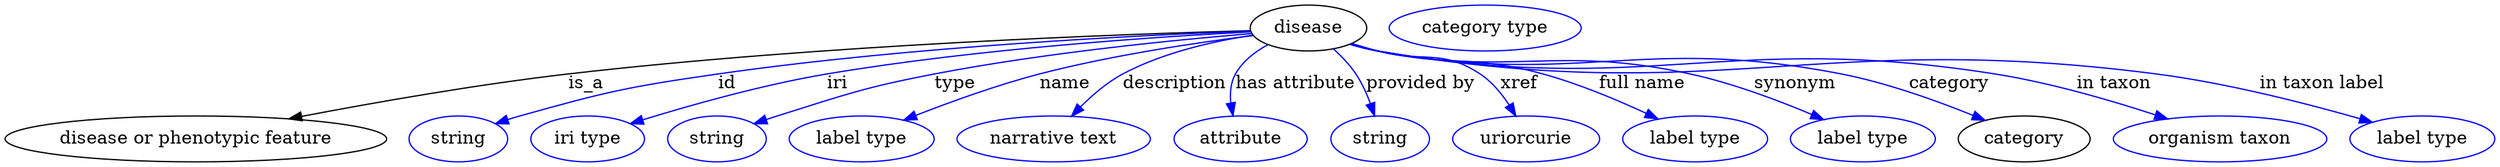 digraph {
	graph [bb="0,0,1942.4,123"];
	node [label="\N"];
	disease	[height=0.5,
		label=disease,
		pos="1015.8,105",
		width=1.2638];
	"disease or phenotypic feature"	[height=0.5,
		pos="148.84,18",
		width=4.1344];
	disease -> "disease or phenotypic feature"	[label=is_a,
		lp="453.84,61.5",
		pos="e,221.47,33.755 970.51,102.93 873.09,100.27 636.63,91.817 439.84,69 369.08,60.796 289.39,46.766 231.32,35.652"];
	id	[color=blue,
		height=0.5,
		label=string,
		pos="353.84,18",
		width=1.0652];
	disease -> id	[color=blue,
		label=id,
		lp="563.84,61.5",
		pos="e,382.83,29.954 970.66,102.56 888.12,99.479 707.53,90.688 556.84,69 487.12,58.967 469.62,55.131 401.84,36 398.73,35.124 395.54,34.151 \
392.34,33.129",
		style=solid];
	iri	[color=blue,
		height=0.5,
		label="iri type",
		pos="454.84,18",
		width=1.2277];
	disease -> iri	[color=blue,
		label=iri,
		lp="649.84,61.5",
		pos="e,488.2,29.942 970.94,101.98 900.44,98.309 759.65,89.013 641.84,69 591.65,60.476 535.39,44.535 497.81,32.939",
		style=solid];
	type	[color=blue,
		height=0.5,
		label=string,
		pos="555.84,18",
		width=1.0652];
	disease -> type	[color=blue,
		label=type,
		lp="740.84,61.5",
		pos="e,584.79,29.898 971.65,100.69 914.36,95.931 811.5,85.841 724.84,69 669.7,58.285 656.4,52.901 602.84,36 600.08,35.131 597.25,34.201 \
594.41,33.24",
		style=solid];
	name	[color=blue,
		height=0.5,
		label="label type",
		pos="668.84,18",
		width=1.5707];
	disease -> name	[color=blue,
		label=name,
		lp="826.84,61.5",
		pos="e,701.48,32.737 972.52,99.081 929.92,93.697 863.24,83.809 806.84,69 774.02,60.383 738.01,47.204 711,36.54",
		style=solid];
	description	[color=blue,
		height=0.5,
		label="narrative text",
		pos="818.84,18",
		width=2.0943];
	disease -> description	[color=blue,
		label=description,
		lp="911.34,61.5",
		pos="e,832.14,35.782 972.44,99.591 942.44,95.131 902.4,86.299 870.84,69 859,62.511 847.91,52.619 839.03,43.342",
		style=solid];
	"has attribute"	[color=blue,
		height=0.5,
		label=attribute,
		pos="963.84,18",
		width=1.4443];
	disease -> "has attribute"	[color=blue,
		label="has attribute",
		lp="1005.8,61.5",
		pos="e,957.37,36.221 984.15,91.975 974.25,86.54 964.45,79.033 958.84,69 954.99,62.118 954.48,53.863 955.43,46.061",
		style=solid];
	"provided by"	[color=blue,
		height=0.5,
		label=string,
		pos="1071.8,18",
		width=1.0652];
	disease -> "provided by"	[color=blue,
		label="provided by",
		lp="1103.3,61.5",
		pos="e,1067.4,36.115 1035.2,88.699 1041.5,83.028 1048,76.209 1052.8,69 1057.5,61.938 1061.3,53.545 1064.2,45.671",
		style=solid];
	xref	[color=blue,
		height=0.5,
		label=uriorcurie,
		pos="1185.8,18",
		width=1.5887];
	disease -> xref	[color=blue,
		label=xref,
		lp="1180.3,61.5",
		pos="e,1177.8,35.888 1049.7,92.863 1056.3,90.812 1063.3,88.764 1069.8,87 1105,77.52 1119.4,89.096 1149.8,69 1159.1,62.896 1166.7,53.554 \
1172.6,44.591",
		style=solid];
	"full name"	[color=blue,
		height=0.5,
		label="label type",
		pos="1317.8,18",
		width=1.5707];
	disease -> "full name"	[color=blue,
		label="full name",
		lp="1276.3,61.5",
		pos="e,1288.8,33.727 1049,92.603 1055.8,90.527 1063,88.535 1069.8,87 1126.3,74.264 1143,84.341 1198.8,69 1226.8,61.328 1256.8,48.664 \
1279.7,38.002",
		style=solid];
	synonym	[color=blue,
		height=0.5,
		label="label type",
		pos="1448.8,18",
		width=1.5707];
	disease -> synonym	[color=blue,
		label=synonym,
		lp="1395.8,61.5",
		pos="e,1418.2,33.17 1048.7,92.342 1055.6,90.259 1062.9,88.332 1069.8,87 1176.6,66.537 1207.6,92.111 1313.8,69 1346.8,61.832 1382.5,48.33 \
1408.9,37.162",
		style=solid];
	category	[height=0.5,
		pos="1574.8,18",
		width=1.4263];
	disease -> category	[color=blue,
		label=category,
		lp="1516.3,61.5",
		pos="e,1544.3,32.556 1048.3,92.299 1055.3,90.192 1062.8,88.266 1069.8,87 1228.4,58.583 1273.7,99.901 1431.8,69 1467.6,62.005 1506.6,47.92 \
1534.8,36.477",
		style=solid];
	"in taxon"	[color=blue,
		height=0.5,
		label="organism taxon",
		pos="1727.8,18",
		width=2.3109];
	disease -> "in taxon"	[color=blue,
		label="in taxon",
		lp="1644.8,61.5",
		pos="e,1686.9,33.666 1048.3,92.232 1055.3,90.13 1062.8,88.222 1069.8,87 1281.1,50.487 1340.1,102.53 1551.8,69 1594.8,62.194 1642.2,48.356 \
1676.9,36.96",
		style=solid];
	"in taxon label"	[color=blue,
		height=0.5,
		label="label type",
		pos="1885.8,18",
		width=1.5707];
	disease -> "in taxon label"	[color=blue,
		label="in taxon label",
		lp="1807.3,61.5",
		pos="e,1846.8,31.031 1048,92.277 1055.1,90.142 1062.7,88.211 1069.8,87 1336.4,41.984 1409.7,103.77 1677.8,69 1733.2,61.814 1795.4,45.807 \
1837.2,33.828",
		style=solid];
	"named thing_category"	[color=blue,
		height=0.5,
		label="category type",
		pos="1153.8,105",
		width=2.0762];
}
